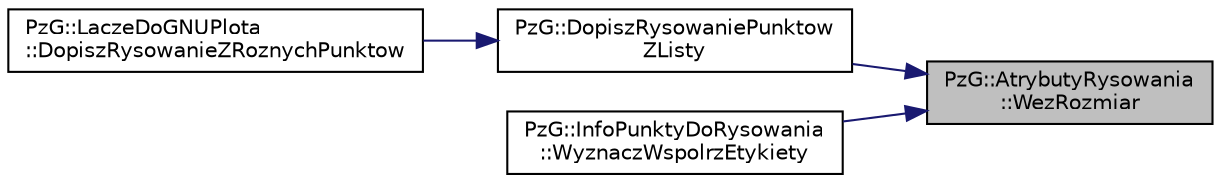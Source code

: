 digraph "PzG::AtrybutyRysowania::WezRozmiar"
{
 // LATEX_PDF_SIZE
  edge [fontname="Helvetica",fontsize="10",labelfontname="Helvetica",labelfontsize="10"];
  node [fontname="Helvetica",fontsize="10",shape=record];
  rankdir="RL";
  Node1 [label="PzG::AtrybutyRysowania\l::WezRozmiar",height=0.2,width=0.4,color="black", fillcolor="grey75", style="filled", fontcolor="black",tooltip="Udostępnia rozmiar rysowania."];
  Node1 -> Node2 [dir="back",color="midnightblue",fontsize="10",style="solid",fontname="Helvetica"];
  Node2 [label="PzG::DopiszRysowaniePunktow\lZListy",height=0.2,width=0.4,color="black", fillcolor="white", style="filled",URL="$namespace_pz_g.html#a85d3a77f67c2724ba3675bc3ef05eb81",tooltip="Dopisuje do polecenia rysowania wpisy z nazwami plików, w których są współrzędne punktów."];
  Node2 -> Node3 [dir="back",color="midnightblue",fontsize="10",style="solid",fontname="Helvetica"];
  Node3 [label="PzG::LaczeDoGNUPlota\l::DopiszRysowanieZRoznychPunktow",height=0.2,width=0.4,color="black", fillcolor="white", style="filled",URL="$class_pz_g_1_1_lacze_do_g_n_u_plota.html#aee10e48fe1b9fba6e2897b4ccfa27aef",tooltip="Tworzy listę parametrów umożliwiających rysowanie brył z plików."];
  Node1 -> Node4 [dir="back",color="midnightblue",fontsize="10",style="solid",fontname="Helvetica"];
  Node4 [label="PzG::InfoPunktyDoRysowania\l::WyznaczWspolrzEtykiety",height=0.2,width=0.4,color="black", fillcolor="white", style="filled",URL="$class_pz_g_1_1_info_punkty_do_rysowania.html#a191cbd40cc4a1cffbee988618f3dc258",tooltip="Wyznacza współrzędne położenia etykiety."];
}
